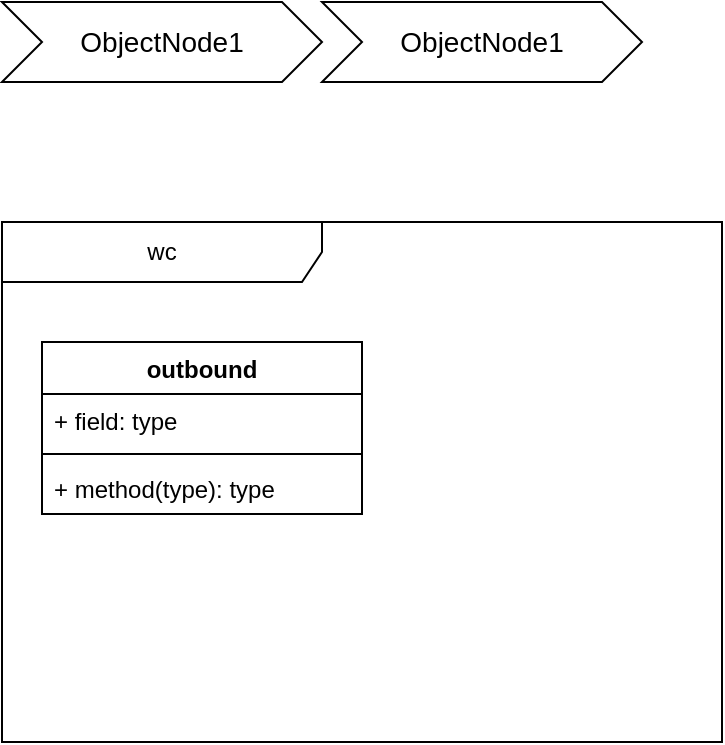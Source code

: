 <mxfile version="23.1.2" type="github">
  <diagram name="第 1 页" id="0CC0Ul4RlAMv-zaungZR">
    <mxGraphModel dx="954" dy="581" grid="1" gridSize="10" guides="1" tooltips="1" connect="1" arrows="1" fold="1" page="1" pageScale="1" pageWidth="827" pageHeight="1169" math="0" shadow="0">
      <root>
        <mxCell id="0" />
        <mxCell id="1" parent="0" />
        <mxCell id="mux5VgKATf72gFRlILF1-15" value="ObjectNode1" style="html=1;shape=mxgraph.infographic.ribbonSimple;notch1=20;notch2=20;align=center;verticalAlign=middle;fontSize=14;fontStyle=0;fillColor=#FFFFFF;whiteSpace=wrap;" vertex="1" parent="1">
          <mxGeometry x="40" y="190" width="160" height="40" as="geometry" />
        </mxCell>
        <mxCell id="mux5VgKATf72gFRlILF1-16" value="ObjectNode1" style="html=1;shape=mxgraph.infographic.ribbonSimple;notch1=20;notch2=20;align=center;verticalAlign=middle;fontSize=14;fontStyle=0;fillColor=#FFFFFF;whiteSpace=wrap;" vertex="1" parent="1">
          <mxGeometry x="200" y="190" width="160" height="40" as="geometry" />
        </mxCell>
        <mxCell id="mux5VgKATf72gFRlILF1-25" value="wc" style="shape=umlFrame;whiteSpace=wrap;html=1;pointerEvents=0;recursiveResize=0;container=1;collapsible=0;width=160;" vertex="1" parent="1">
          <mxGeometry x="40" y="300" width="360" height="260" as="geometry" />
        </mxCell>
        <mxCell id="mux5VgKATf72gFRlILF1-26" value="outbound" style="swimlane;fontStyle=1;align=center;verticalAlign=top;childLayout=stackLayout;horizontal=1;startSize=26;horizontalStack=0;resizeParent=1;resizeParentMax=0;resizeLast=0;collapsible=1;marginBottom=0;whiteSpace=wrap;html=1;" vertex="1" parent="mux5VgKATf72gFRlILF1-25">
          <mxGeometry x="20" y="60" width="160" height="86" as="geometry" />
        </mxCell>
        <mxCell id="mux5VgKATf72gFRlILF1-27" value="+ field: type" style="text;strokeColor=none;fillColor=none;align=left;verticalAlign=top;spacingLeft=4;spacingRight=4;overflow=hidden;rotatable=0;points=[[0,0.5],[1,0.5]];portConstraint=eastwest;whiteSpace=wrap;html=1;" vertex="1" parent="mux5VgKATf72gFRlILF1-26">
          <mxGeometry y="26" width="160" height="26" as="geometry" />
        </mxCell>
        <mxCell id="mux5VgKATf72gFRlILF1-28" value="" style="line;strokeWidth=1;fillColor=none;align=left;verticalAlign=middle;spacingTop=-1;spacingLeft=3;spacingRight=3;rotatable=0;labelPosition=right;points=[];portConstraint=eastwest;strokeColor=inherit;" vertex="1" parent="mux5VgKATf72gFRlILF1-26">
          <mxGeometry y="52" width="160" height="8" as="geometry" />
        </mxCell>
        <mxCell id="mux5VgKATf72gFRlILF1-29" value="+ method(type): type" style="text;strokeColor=none;fillColor=none;align=left;verticalAlign=top;spacingLeft=4;spacingRight=4;overflow=hidden;rotatable=0;points=[[0,0.5],[1,0.5]];portConstraint=eastwest;whiteSpace=wrap;html=1;" vertex="1" parent="mux5VgKATf72gFRlILF1-26">
          <mxGeometry y="60" width="160" height="26" as="geometry" />
        </mxCell>
      </root>
    </mxGraphModel>
  </diagram>
</mxfile>
